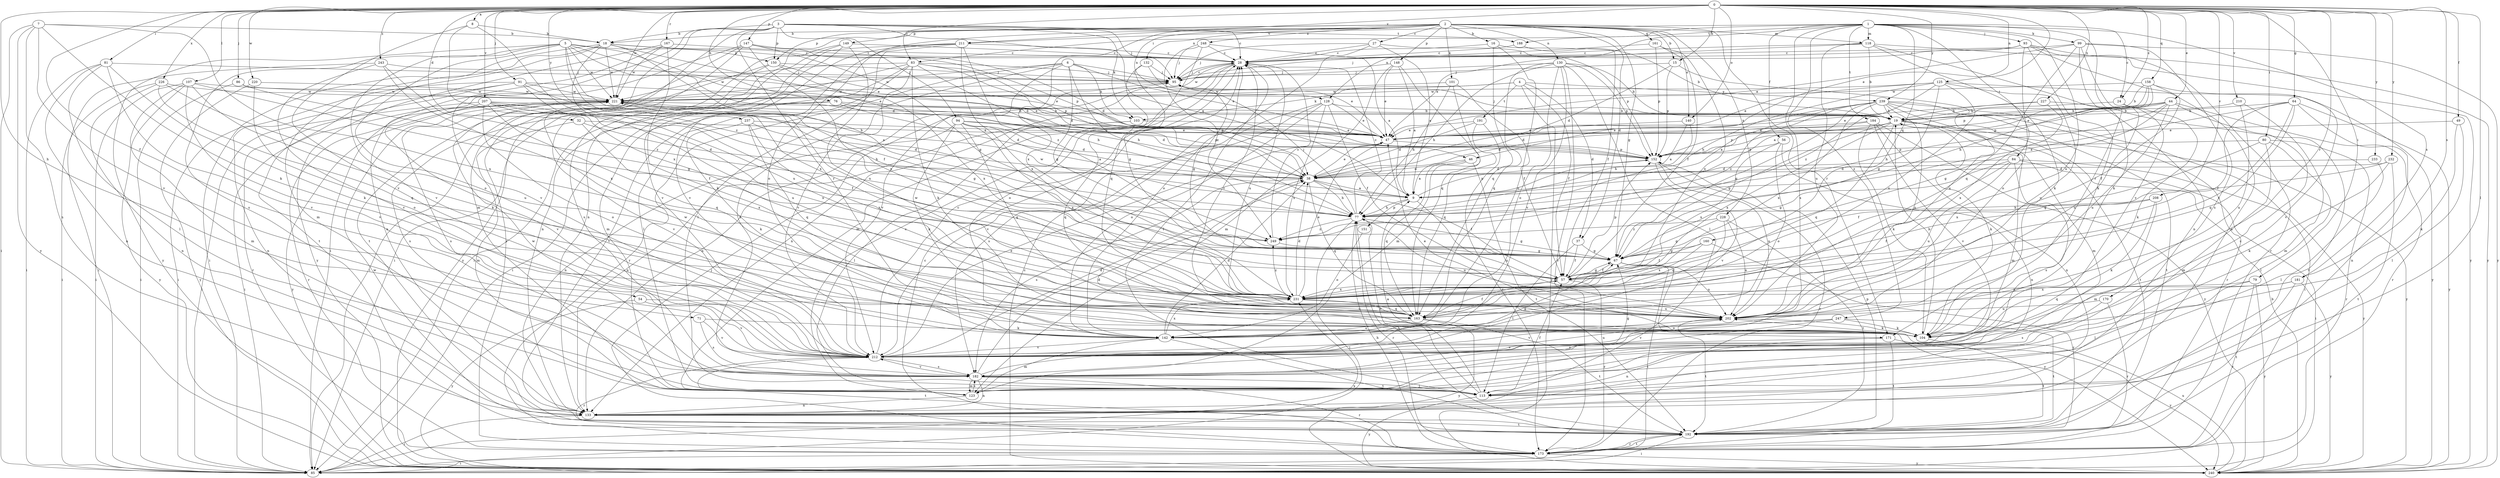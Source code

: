 strict digraph  {
0;
1;
2;
3;
4;
5;
6;
7;
8;
9;
15;
16;
18;
19;
24;
27;
28;
32;
37;
38;
44;
46;
47;
49;
54;
56;
57;
64;
67;
71;
76;
77;
79;
80;
81;
83;
84;
85;
86;
91;
93;
94;
95;
99;
101;
103;
104;
107;
113;
118;
123;
125;
128;
130;
132;
133;
140;
142;
147;
148;
149;
150;
151;
152;
158;
160;
161;
163;
167;
170;
171;
173;
181;
182;
184;
188;
191;
192;
202;
207;
208;
210;
211;
212;
220;
221;
226;
227;
228;
231;
232;
233;
237;
239;
240;
243;
247;
248;
249;
0 -> 8  [label=a];
0 -> 15  [label=b];
0 -> 24  [label=c];
0 -> 32  [label=d];
0 -> 44  [label=e];
0 -> 46  [label=e];
0 -> 49  [label=f];
0 -> 54  [label=f];
0 -> 64  [label=g];
0 -> 71  [label=h];
0 -> 76  [label=h];
0 -> 79  [label=i];
0 -> 80  [label=i];
0 -> 81  [label=i];
0 -> 83  [label=i];
0 -> 86  [label=j];
0 -> 91  [label=j];
0 -> 107  [label=l];
0 -> 113  [label=l];
0 -> 125  [label=n];
0 -> 140  [label=o];
0 -> 147  [label=p];
0 -> 158  [label=q];
0 -> 167  [label=r];
0 -> 170  [label=r];
0 -> 181  [label=s];
0 -> 207  [label=v];
0 -> 208  [label=v];
0 -> 210  [label=v];
0 -> 211  [label=v];
0 -> 220  [label=w];
0 -> 221  [label=w];
0 -> 226  [label=x];
0 -> 227  [label=x];
0 -> 232  [label=y];
0 -> 233  [label=y];
0 -> 237  [label=y];
0 -> 239  [label=y];
0 -> 243  [label=z];
1 -> 24  [label=c];
1 -> 56  [label=f];
1 -> 83  [label=i];
1 -> 84  [label=i];
1 -> 93  [label=j];
1 -> 99  [label=k];
1 -> 118  [label=m];
1 -> 128  [label=n];
1 -> 160  [label=q];
1 -> 171  [label=r];
1 -> 181  [label=s];
1 -> 182  [label=s];
1 -> 184  [label=t];
1 -> 188  [label=t];
1 -> 202  [label=u];
1 -> 211  [label=v];
1 -> 247  [label=z];
2 -> 15  [label=b];
2 -> 16  [label=b];
2 -> 18  [label=b];
2 -> 27  [label=c];
2 -> 37  [label=d];
2 -> 67  [label=g];
2 -> 101  [label=k];
2 -> 118  [label=m];
2 -> 128  [label=n];
2 -> 130  [label=n];
2 -> 132  [label=n];
2 -> 133  [label=n];
2 -> 140  [label=o];
2 -> 142  [label=o];
2 -> 148  [label=p];
2 -> 149  [label=p];
2 -> 150  [label=p];
2 -> 161  [label=q];
2 -> 171  [label=r];
2 -> 228  [label=x];
2 -> 231  [label=x];
2 -> 248  [label=z];
3 -> 9  [label=a];
3 -> 18  [label=b];
3 -> 28  [label=c];
3 -> 85  [label=i];
3 -> 94  [label=j];
3 -> 95  [label=j];
3 -> 103  [label=k];
3 -> 123  [label=m];
3 -> 150  [label=p];
3 -> 171  [label=r];
3 -> 173  [label=r];
3 -> 188  [label=t];
4 -> 37  [label=d];
4 -> 57  [label=f];
4 -> 103  [label=k];
4 -> 191  [label=t];
4 -> 221  [label=w];
4 -> 239  [label=y];
4 -> 240  [label=y];
5 -> 38  [label=d];
5 -> 46  [label=e];
5 -> 47  [label=e];
5 -> 57  [label=f];
5 -> 142  [label=o];
5 -> 150  [label=p];
5 -> 182  [label=s];
5 -> 212  [label=v];
5 -> 221  [label=w];
5 -> 231  [label=x];
5 -> 240  [label=y];
6 -> 47  [label=e];
6 -> 67  [label=g];
6 -> 77  [label=h];
6 -> 95  [label=j];
6 -> 103  [label=k];
6 -> 173  [label=r];
6 -> 182  [label=s];
6 -> 212  [label=v];
6 -> 221  [label=w];
7 -> 18  [label=b];
7 -> 85  [label=i];
7 -> 104  [label=k];
7 -> 133  [label=n];
7 -> 202  [label=u];
7 -> 212  [label=v];
7 -> 240  [label=y];
8 -> 18  [label=b];
8 -> 212  [label=v];
8 -> 231  [label=x];
8 -> 249  [label=z];
9 -> 77  [label=h];
9 -> 151  [label=p];
9 -> 152  [label=p];
9 -> 202  [label=u];
15 -> 38  [label=d];
15 -> 95  [label=j];
15 -> 152  [label=p];
15 -> 202  [label=u];
16 -> 28  [label=c];
16 -> 57  [label=f];
16 -> 142  [label=o];
16 -> 163  [label=q];
18 -> 28  [label=c];
18 -> 38  [label=d];
18 -> 77  [label=h];
18 -> 85  [label=i];
18 -> 123  [label=m];
18 -> 152  [label=p];
18 -> 192  [label=t];
18 -> 202  [label=u];
18 -> 221  [label=w];
19 -> 47  [label=e];
19 -> 67  [label=g];
19 -> 95  [label=j];
19 -> 104  [label=k];
19 -> 123  [label=m];
19 -> 152  [label=p];
19 -> 163  [label=q];
19 -> 192  [label=t];
19 -> 231  [label=x];
19 -> 240  [label=y];
24 -> 19  [label=b];
24 -> 104  [label=k];
24 -> 202  [label=u];
27 -> 9  [label=a];
27 -> 28  [label=c];
27 -> 95  [label=j];
27 -> 142  [label=o];
27 -> 152  [label=p];
28 -> 95  [label=j];
28 -> 113  [label=l];
28 -> 123  [label=m];
28 -> 133  [label=n];
28 -> 202  [label=u];
28 -> 221  [label=w];
32 -> 38  [label=d];
32 -> 47  [label=e];
32 -> 123  [label=m];
32 -> 231  [label=x];
37 -> 57  [label=f];
37 -> 67  [label=g];
37 -> 113  [label=l];
38 -> 9  [label=a];
38 -> 47  [label=e];
38 -> 57  [label=f];
38 -> 77  [label=h];
38 -> 163  [label=q];
38 -> 182  [label=s];
44 -> 19  [label=b];
44 -> 47  [label=e];
44 -> 67  [label=g];
44 -> 77  [label=h];
44 -> 152  [label=p];
44 -> 173  [label=r];
44 -> 182  [label=s];
44 -> 202  [label=u];
46 -> 9  [label=a];
46 -> 38  [label=d];
46 -> 163  [label=q];
46 -> 192  [label=t];
47 -> 152  [label=p];
49 -> 47  [label=e];
49 -> 104  [label=k];
49 -> 113  [label=l];
54 -> 202  [label=u];
54 -> 212  [label=v];
54 -> 240  [label=y];
56 -> 133  [label=n];
56 -> 142  [label=o];
56 -> 152  [label=p];
56 -> 231  [label=x];
57 -> 67  [label=g];
57 -> 152  [label=p];
57 -> 173  [label=r];
57 -> 231  [label=x];
64 -> 9  [label=a];
64 -> 19  [label=b];
64 -> 57  [label=f];
64 -> 133  [label=n];
64 -> 163  [label=q];
64 -> 231  [label=x];
64 -> 240  [label=y];
67 -> 57  [label=f];
67 -> 85  [label=i];
67 -> 202  [label=u];
67 -> 240  [label=y];
71 -> 104  [label=k];
71 -> 182  [label=s];
71 -> 212  [label=v];
76 -> 19  [label=b];
76 -> 38  [label=d];
76 -> 152  [label=p];
76 -> 182  [label=s];
76 -> 212  [label=v];
77 -> 28  [label=c];
77 -> 67  [label=g];
77 -> 85  [label=i];
77 -> 95  [label=j];
77 -> 173  [label=r];
77 -> 202  [label=u];
77 -> 221  [label=w];
77 -> 249  [label=z];
79 -> 113  [label=l];
79 -> 173  [label=r];
79 -> 231  [label=x];
79 -> 240  [label=y];
80 -> 113  [label=l];
80 -> 123  [label=m];
80 -> 152  [label=p];
80 -> 173  [label=r];
80 -> 231  [label=x];
81 -> 85  [label=i];
81 -> 95  [label=j];
81 -> 104  [label=k];
81 -> 113  [label=l];
81 -> 133  [label=n];
81 -> 212  [label=v];
83 -> 38  [label=d];
83 -> 77  [label=h];
83 -> 85  [label=i];
83 -> 95  [label=j];
83 -> 104  [label=k];
83 -> 113  [label=l];
83 -> 123  [label=m];
83 -> 152  [label=p];
83 -> 212  [label=v];
83 -> 221  [label=w];
84 -> 38  [label=d];
84 -> 57  [label=f];
84 -> 67  [label=g];
84 -> 85  [label=i];
84 -> 182  [label=s];
84 -> 202  [label=u];
84 -> 240  [label=y];
85 -> 231  [label=x];
86 -> 67  [label=g];
86 -> 85  [label=i];
86 -> 221  [label=w];
91 -> 9  [label=a];
91 -> 47  [label=e];
91 -> 85  [label=i];
91 -> 133  [label=n];
91 -> 173  [label=r];
91 -> 202  [label=u];
91 -> 221  [label=w];
93 -> 28  [label=c];
93 -> 95  [label=j];
93 -> 104  [label=k];
93 -> 133  [label=n];
93 -> 142  [label=o];
93 -> 173  [label=r];
93 -> 240  [label=y];
94 -> 9  [label=a];
94 -> 38  [label=d];
94 -> 47  [label=e];
94 -> 104  [label=k];
94 -> 133  [label=n];
94 -> 152  [label=p];
94 -> 163  [label=q];
94 -> 231  [label=x];
95 -> 28  [label=c];
95 -> 67  [label=g];
95 -> 133  [label=n];
95 -> 221  [label=w];
99 -> 28  [label=c];
99 -> 47  [label=e];
99 -> 104  [label=k];
99 -> 163  [label=q];
99 -> 182  [label=s];
99 -> 212  [label=v];
99 -> 240  [label=y];
101 -> 57  [label=f];
101 -> 77  [label=h];
101 -> 123  [label=m];
101 -> 221  [label=w];
103 -> 47  [label=e];
103 -> 113  [label=l];
103 -> 133  [label=n];
103 -> 163  [label=q];
104 -> 19  [label=b];
104 -> 47  [label=e];
104 -> 192  [label=t];
107 -> 57  [label=f];
107 -> 85  [label=i];
107 -> 104  [label=k];
107 -> 123  [label=m];
107 -> 212  [label=v];
107 -> 221  [label=w];
107 -> 240  [label=y];
113 -> 9  [label=a];
113 -> 57  [label=f];
113 -> 77  [label=h];
113 -> 240  [label=y];
118 -> 19  [label=b];
118 -> 28  [label=c];
118 -> 47  [label=e];
118 -> 104  [label=k];
118 -> 133  [label=n];
118 -> 202  [label=u];
118 -> 240  [label=y];
123 -> 28  [label=c];
123 -> 133  [label=n];
123 -> 182  [label=s];
125 -> 47  [label=e];
125 -> 67  [label=g];
125 -> 77  [label=h];
125 -> 202  [label=u];
125 -> 221  [label=w];
125 -> 231  [label=x];
125 -> 240  [label=y];
125 -> 249  [label=z];
128 -> 19  [label=b];
128 -> 47  [label=e];
128 -> 57  [label=f];
128 -> 142  [label=o];
128 -> 182  [label=s];
128 -> 212  [label=v];
128 -> 231  [label=x];
130 -> 19  [label=b];
130 -> 77  [label=h];
130 -> 95  [label=j];
130 -> 113  [label=l];
130 -> 142  [label=o];
130 -> 152  [label=p];
130 -> 163  [label=q];
130 -> 173  [label=r];
130 -> 212  [label=v];
132 -> 47  [label=e];
132 -> 67  [label=g];
132 -> 95  [label=j];
132 -> 142  [label=o];
133 -> 85  [label=i];
133 -> 192  [label=t];
140 -> 9  [label=a];
140 -> 47  [label=e];
140 -> 77  [label=h];
142 -> 38  [label=d];
142 -> 123  [label=m];
142 -> 192  [label=t];
142 -> 212  [label=v];
142 -> 221  [label=w];
142 -> 231  [label=x];
147 -> 28  [label=c];
147 -> 38  [label=d];
147 -> 67  [label=g];
147 -> 133  [label=n];
147 -> 192  [label=t];
147 -> 231  [label=x];
147 -> 240  [label=y];
148 -> 9  [label=a];
148 -> 47  [label=e];
148 -> 95  [label=j];
148 -> 123  [label=m];
148 -> 163  [label=q];
149 -> 28  [label=c];
149 -> 85  [label=i];
149 -> 133  [label=n];
149 -> 202  [label=u];
149 -> 212  [label=v];
150 -> 47  [label=e];
150 -> 85  [label=i];
150 -> 95  [label=j];
150 -> 182  [label=s];
150 -> 231  [label=x];
151 -> 142  [label=o];
152 -> 38  [label=d];
152 -> 173  [label=r];
152 -> 202  [label=u];
152 -> 212  [label=v];
158 -> 9  [label=a];
158 -> 19  [label=b];
158 -> 57  [label=f];
158 -> 77  [label=h];
158 -> 152  [label=p];
158 -> 212  [label=v];
158 -> 221  [label=w];
160 -> 57  [label=f];
160 -> 67  [label=g];
160 -> 173  [label=r];
160 -> 231  [label=x];
161 -> 28  [label=c];
161 -> 57  [label=f];
161 -> 152  [label=p];
161 -> 231  [label=x];
163 -> 28  [label=c];
163 -> 57  [label=f];
163 -> 142  [label=o];
163 -> 192  [label=t];
163 -> 240  [label=y];
167 -> 28  [label=c];
167 -> 104  [label=k];
167 -> 212  [label=v];
167 -> 221  [label=w];
167 -> 240  [label=y];
170 -> 173  [label=r];
170 -> 182  [label=s];
170 -> 202  [label=u];
171 -> 133  [label=n];
171 -> 192  [label=t];
171 -> 212  [label=v];
171 -> 240  [label=y];
173 -> 28  [label=c];
173 -> 77  [label=h];
173 -> 85  [label=i];
173 -> 95  [label=j];
173 -> 192  [label=t];
173 -> 240  [label=y];
181 -> 163  [label=q];
181 -> 192  [label=t];
181 -> 231  [label=x];
181 -> 240  [label=y];
182 -> 38  [label=d];
182 -> 67  [label=g];
182 -> 113  [label=l];
182 -> 123  [label=m];
182 -> 133  [label=n];
182 -> 173  [label=r];
182 -> 212  [label=v];
182 -> 221  [label=w];
184 -> 38  [label=d];
184 -> 47  [label=e];
184 -> 104  [label=k];
184 -> 133  [label=n];
184 -> 212  [label=v];
184 -> 240  [label=y];
188 -> 19  [label=b];
188 -> 28  [label=c];
191 -> 38  [label=d];
191 -> 47  [label=e];
191 -> 163  [label=q];
191 -> 173  [label=r];
192 -> 77  [label=h];
192 -> 85  [label=i];
192 -> 152  [label=p];
192 -> 173  [label=r];
192 -> 221  [label=w];
202 -> 104  [label=k];
202 -> 192  [label=t];
202 -> 212  [label=v];
207 -> 19  [label=b];
207 -> 57  [label=f];
207 -> 77  [label=h];
207 -> 85  [label=i];
207 -> 142  [label=o];
207 -> 163  [label=q];
207 -> 212  [label=v];
207 -> 231  [label=x];
208 -> 57  [label=f];
208 -> 77  [label=h];
208 -> 104  [label=k];
208 -> 123  [label=m];
210 -> 19  [label=b];
210 -> 123  [label=m];
210 -> 202  [label=u];
211 -> 28  [label=c];
211 -> 85  [label=i];
211 -> 113  [label=l];
211 -> 192  [label=t];
211 -> 212  [label=v];
211 -> 231  [label=x];
211 -> 249  [label=z];
212 -> 28  [label=c];
212 -> 38  [label=d];
212 -> 47  [label=e];
212 -> 67  [label=g];
212 -> 173  [label=r];
212 -> 182  [label=s];
212 -> 192  [label=t];
212 -> 202  [label=u];
220 -> 142  [label=o];
220 -> 221  [label=w];
220 -> 240  [label=y];
221 -> 19  [label=b];
221 -> 38  [label=d];
221 -> 67  [label=g];
221 -> 85  [label=i];
221 -> 173  [label=r];
221 -> 182  [label=s];
221 -> 240  [label=y];
226 -> 85  [label=i];
226 -> 133  [label=n];
226 -> 163  [label=q];
226 -> 202  [label=u];
226 -> 221  [label=w];
227 -> 19  [label=b];
227 -> 47  [label=e];
227 -> 192  [label=t];
227 -> 231  [label=x];
228 -> 67  [label=g];
228 -> 163  [label=q];
228 -> 192  [label=t];
228 -> 202  [label=u];
228 -> 249  [label=z];
231 -> 38  [label=d];
231 -> 47  [label=e];
231 -> 163  [label=q];
231 -> 202  [label=u];
231 -> 221  [label=w];
231 -> 249  [label=z];
232 -> 38  [label=d];
232 -> 67  [label=g];
232 -> 104  [label=k];
232 -> 192  [label=t];
233 -> 38  [label=d];
233 -> 113  [label=l];
237 -> 38  [label=d];
237 -> 47  [label=e];
237 -> 104  [label=k];
237 -> 163  [label=q];
237 -> 231  [label=x];
239 -> 9  [label=a];
239 -> 19  [label=b];
239 -> 38  [label=d];
239 -> 67  [label=g];
239 -> 85  [label=i];
239 -> 123  [label=m];
239 -> 173  [label=r];
239 -> 192  [label=t];
239 -> 202  [label=u];
239 -> 231  [label=x];
239 -> 249  [label=z];
240 -> 19  [label=b];
240 -> 28  [label=c];
240 -> 202  [label=u];
243 -> 85  [label=i];
243 -> 95  [label=j];
243 -> 212  [label=v];
243 -> 231  [label=x];
243 -> 249  [label=z];
247 -> 104  [label=k];
247 -> 142  [label=o];
247 -> 182  [label=s];
247 -> 192  [label=t];
247 -> 212  [label=v];
248 -> 9  [label=a];
248 -> 28  [label=c];
248 -> 95  [label=j];
248 -> 163  [label=q];
248 -> 249  [label=z];
249 -> 28  [label=c];
249 -> 67  [label=g];
}
